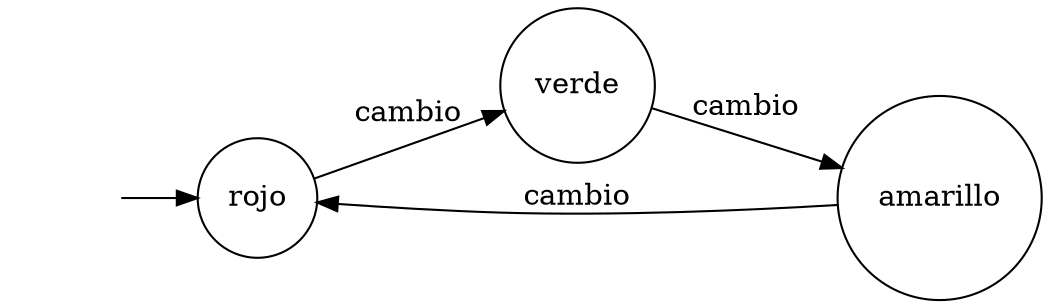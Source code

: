 digraph "Semaforo Simple" {
	graph [rankdir=LR]
	"" [label="" shape=plaintext]
	verde [label=verde shape=circle]
	rojo [label=rojo shape=circle]
	amarillo [label=amarillo shape=circle]
	"" -> rojo [label=""]
	rojo -> verde [label=cambio]
	verde -> amarillo [label=cambio]
	amarillo -> rojo [label=cambio]
}
